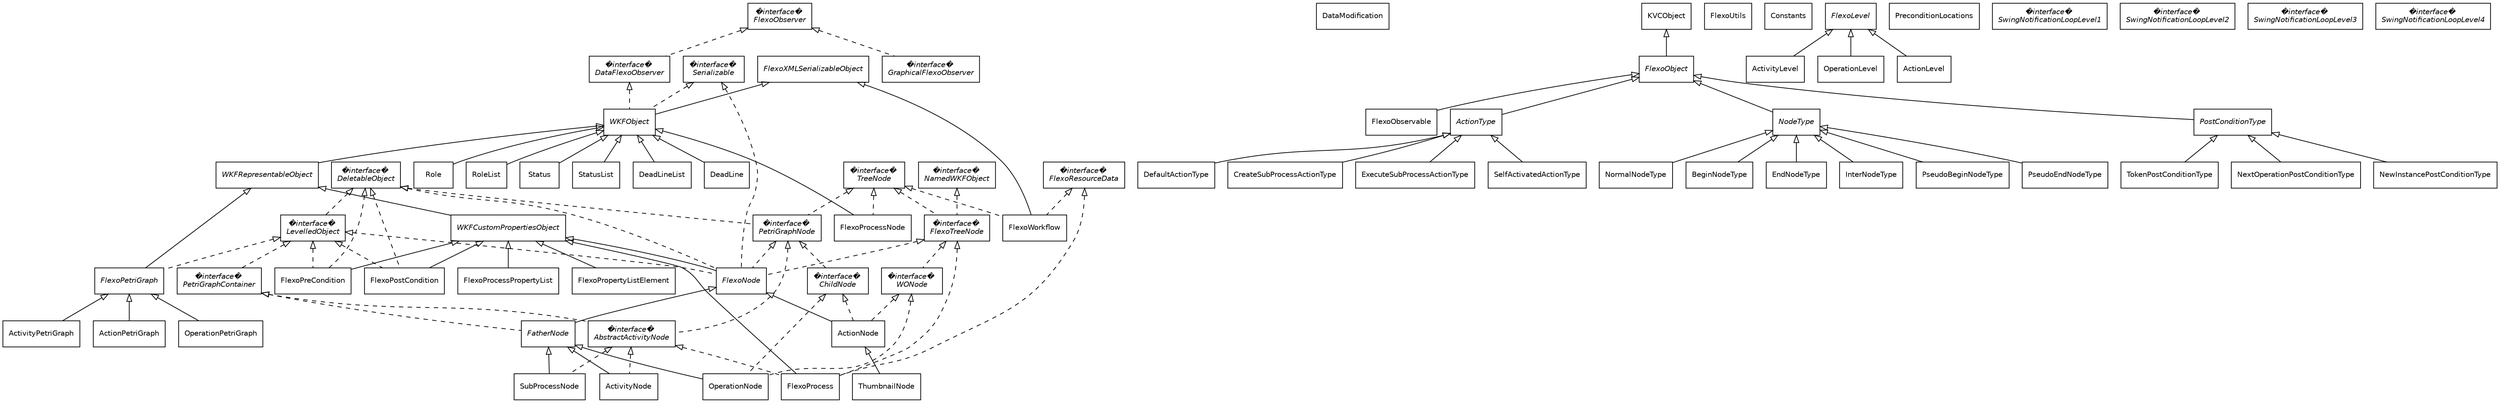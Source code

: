 #!/usr/local/bin/dot
#
# Class diagram 
# Generated by $Id: graph.dot,v 1.1 2011/05/24 01:12:34 gpolet Exp $
#

digraph G {
	edge [fontname="Helvetica",fontsize=10,labelfontname="Helvetica",labelfontsize=10];
	node [fontname="Helvetica",fontsize=10,shape=record];
	// org.openflexo.foundation.DataFlexoObserver
	c0 [label="�interface� \nDataFlexoObserver", fontname="Helvetica-Oblique", fontcolor="black", fontsize=10.0];
	// org.openflexo.foundation.FlexoObserver
	c1 [label="�interface� \nFlexoObserver", fontname="Helvetica-Oblique", fontcolor="black", fontsize=10.0];
	c1 -> c0 [dir=back,arrowtail=empty,style=dashed];	//org.openflexo.foundation.DataFlexoObserver implements org.openflexo.foundation.FlexoObserver
	// org.openflexo.foundation.DataModification
	c2 [label="DataModification", fontname="Helvetica", fontcolor="black", fontsize=10.0];
	// org.openflexo.foundation.DeletableObject
	c3 [label="�interface� \nDeletableObject", fontname="Helvetica-Oblique", fontcolor="black", fontsize=10.0];
	// org.openflexo.foundation.FlexoObject
	c4 [label="FlexoObject", fontname="Helvetica-Oblique", fontcolor="black", fontsize=10.0];
	//org.openflexo.foundation.FlexoObject extends KVCObject
	// KVCObject
	c5 [label="KVCObject", fontname="Helvetica", fontcolor="black", fontsize=10.0];
	c5 -> c4 [dir=back,arrowtail=empty];
	// org.openflexo.foundation.FlexoObservable
	c6 [label="FlexoObservable", fontname="Helvetica", fontcolor="black", fontsize=10.0];
	//org.openflexo.foundation.FlexoObservable extends org.openflexo.foundation.FlexoObject
	c4 -> c6 [dir=back,arrowtail=empty];
	// org.openflexo.foundation.FlexoUtils
	c7 [label="FlexoUtils", fontname="Helvetica", fontcolor="black", fontsize=10.0];
	// org.openflexo.foundation.FlexoXMLSerializableObject
	c8 [label="FlexoXMLSerializableObject", fontname="Helvetica-Oblique", fontcolor="black", fontsize=10.0];
	// org.openflexo.foundation.GraphicalFlexoObserver
	c9 [label="�interface� \nGraphicalFlexoObserver", fontname="Helvetica-Oblique", fontcolor="black", fontsize=10.0];
	c1 -> c9 [dir=back,arrowtail=empty,style=dashed];	//org.openflexo.foundation.GraphicalFlexoObserver implements org.openflexo.foundation.FlexoObserver
	// org.openflexo.foundation.wkf.AbstractActivityNode
	c10 [label="�interface� \nAbstractActivityNode", fontname="Helvetica-Oblique", fontcolor="black", fontsize=10.0];
	// org.openflexo.foundation.wkf.PetriGraphNode
	c11 [label="�interface� \nPetriGraphNode", fontname="Helvetica-Oblique", fontcolor="black", fontsize=10.0];
	c11 -> c10 [dir=back,arrowtail=empty,style=dashed];	//org.openflexo.foundation.wkf.AbstractActivityNode implements org.openflexo.foundation.wkf.PetriGraphNode
	// org.openflexo.foundation.wkf.PetriGraphContainer
	c12 [label="�interface� \nPetriGraphContainer", fontname="Helvetica-Oblique", fontcolor="black", fontsize=10.0];
	c12 -> c10 [dir=back,arrowtail=empty,style=dashed];	//org.openflexo.foundation.wkf.AbstractActivityNode implements org.openflexo.foundation.wkf.PetriGraphContainer
	// org.openflexo.foundation.wkf.ActionNode
	c13 [label="ActionNode", fontname="Helvetica", fontcolor="black", fontsize=10.0];
	//org.openflexo.foundation.wkf.ActionNode extends org.openflexo.foundation.wkf.FlexoNode
	// org.openflexo.foundation.wkf.FlexoNode
	c14 [label="FlexoNode", fontname="Helvetica-Oblique", fontcolor="black", fontsize=10.0];
	c14 -> c13 [dir=back,arrowtail=empty];
	// org.openflexo.foundation.wkf.ChildNode
	c15 [label="�interface� \nChildNode", fontname="Helvetica-Oblique", fontcolor="black", fontsize=10.0];
	c15 -> c13 [dir=back,arrowtail=empty,style=dashed];	//org.openflexo.foundation.wkf.ActionNode implements org.openflexo.foundation.wkf.ChildNode
	// org.openflexo.foundation.wkf.WONode
	c16 [label="�interface� \nWONode", fontname="Helvetica-Oblique", fontcolor="black", fontsize=10.0];
	c16 -> c13 [dir=back,arrowtail=empty,style=dashed];	//org.openflexo.foundation.wkf.ActionNode implements org.openflexo.foundation.wkf.WONode
	// org.openflexo.foundation.wkf.ActionPetriGraph
	c17 [label="ActionPetriGraph", fontname="Helvetica", fontcolor="black", fontsize=10.0];
	//org.openflexo.foundation.wkf.ActionPetriGraph extends org.openflexo.foundation.wkf.FlexoPetriGraph
	// org.openflexo.foundation.wkf.FlexoPetriGraph
	c18 [label="FlexoPetriGraph", fontname="Helvetica-Oblique", fontcolor="black", fontsize=10.0];
	c18 -> c17 [dir=back,arrowtail=empty];
	// org.openflexo.foundation.wkf.ActionType
	c19 [label="ActionType", fontname="Helvetica-Oblique", fontcolor="black", fontsize=10.0];
	//org.openflexo.foundation.wkf.ActionType extends org.openflexo.foundation.FlexoObject
	c4 -> c19 [dir=back,arrowtail=empty];
	// org.openflexo.foundation.wkf.ActionType.DefaultActionType
	c20 [label="DefaultActionType", fontname="Helvetica", fontcolor="black", fontsize=10.0];
	//org.openflexo.foundation.wkf.ActionType.DefaultActionType extends org.openflexo.foundation.wkf.ActionType
	c19 -> c20 [dir=back,arrowtail=empty];
	// org.openflexo.foundation.wkf.ActionType.CreateSubProcessActionType
	c21 [label="CreateSubProcessActionType", fontname="Helvetica", fontcolor="black", fontsize=10.0];
	//org.openflexo.foundation.wkf.ActionType.CreateSubProcessActionType extends org.openflexo.foundation.wkf.ActionType
	c19 -> c21 [dir=back,arrowtail=empty];
	// org.openflexo.foundation.wkf.ActionType.ExecuteSubProcessActionType
	c22 [label="ExecuteSubProcessActionType", fontname="Helvetica", fontcolor="black", fontsize=10.0];
	//org.openflexo.foundation.wkf.ActionType.ExecuteSubProcessActionType extends org.openflexo.foundation.wkf.ActionType
	c19 -> c22 [dir=back,arrowtail=empty];
	// org.openflexo.foundation.wkf.ActionType.SelfActivatedActionType
	c23 [label="SelfActivatedActionType", fontname="Helvetica", fontcolor="black", fontsize=10.0];
	//org.openflexo.foundation.wkf.ActionType.SelfActivatedActionType extends org.openflexo.foundation.wkf.ActionType
	c19 -> c23 [dir=back,arrowtail=empty];
	// org.openflexo.foundation.wkf.ActivityNode
	c24 [label="ActivityNode", fontname="Helvetica", fontcolor="black", fontsize=10.0];
	//org.openflexo.foundation.wkf.ActivityNode extends org.openflexo.foundation.wkf.FatherNode
	// org.openflexo.foundation.wkf.FatherNode
	c25 [label="FatherNode", fontname="Helvetica-Oblique", fontcolor="black", fontsize=10.0];
	c25 -> c24 [dir=back,arrowtail=empty];
	c10 -> c24 [dir=back,arrowtail=empty,style=dashed];	//org.openflexo.foundation.wkf.ActivityNode implements org.openflexo.foundation.wkf.AbstractActivityNode
	// org.openflexo.foundation.wkf.ActivityPetriGraph
	c26 [label="ActivityPetriGraph", fontname="Helvetica", fontcolor="black", fontsize=10.0];
	//org.openflexo.foundation.wkf.ActivityPetriGraph extends org.openflexo.foundation.wkf.FlexoPetriGraph
	c18 -> c26 [dir=back,arrowtail=empty];
	c11 -> c15 [dir=back,arrowtail=empty,style=dashed];	//org.openflexo.foundation.wkf.ChildNode implements org.openflexo.foundation.wkf.PetriGraphNode
	// org.openflexo.foundation.wkf.Constants
	c27 [label="Constants", fontname="Helvetica", fontcolor="black", fontsize=10.0];
	// org.openflexo.foundation.wkf.DeadLine
	c28 [label="DeadLine", fontname="Helvetica", fontcolor="black", fontsize=10.0];
	//org.openflexo.foundation.wkf.DeadLine extends org.openflexo.foundation.wkf.WKFObject
	// org.openflexo.foundation.wkf.WKFObject
	c29 [label="WKFObject", fontname="Helvetica-Oblique", fontcolor="black", fontsize=10.0];
	c29 -> c28 [dir=back,arrowtail=empty];
	// org.openflexo.foundation.wkf.DeadLineList
	c30 [label="DeadLineList", fontname="Helvetica", fontcolor="black", fontsize=10.0];
	//org.openflexo.foundation.wkf.DeadLineList extends org.openflexo.foundation.wkf.WKFObject
	c29 -> c30 [dir=back,arrowtail=empty];
	//org.openflexo.foundation.wkf.FatherNode extends org.openflexo.foundation.wkf.FlexoNode
	c14 -> c25 [dir=back,arrowtail=empty];
	c12 -> c25 [dir=back,arrowtail=empty,style=dashed];	//org.openflexo.foundation.wkf.FatherNode implements org.openflexo.foundation.wkf.PetriGraphContainer
	// org.openflexo.foundation.wkf.FlexoLevel
	c31 [label="FlexoLevel", fontname="Helvetica-Oblique", fontcolor="black", fontsize=10.0];
	// org.openflexo.foundation.wkf.FlexoLevel.ActivityLevel
	c32 [label="ActivityLevel", fontname="Helvetica", fontcolor="black", fontsize=10.0];
	//org.openflexo.foundation.wkf.FlexoLevel.ActivityLevel extends org.openflexo.foundation.wkf.FlexoLevel
	c31 -> c32 [dir=back,arrowtail=empty];
	// org.openflexo.foundation.wkf.FlexoLevel.OperationLevel
	c33 [label="OperationLevel", fontname="Helvetica", fontcolor="black", fontsize=10.0];
	//org.openflexo.foundation.wkf.FlexoLevel.OperationLevel extends org.openflexo.foundation.wkf.FlexoLevel
	c31 -> c33 [dir=back,arrowtail=empty];
	// org.openflexo.foundation.wkf.FlexoLevel.ActionLevel
	c34 [label="ActionLevel", fontname="Helvetica", fontcolor="black", fontsize=10.0];
	//org.openflexo.foundation.wkf.FlexoLevel.ActionLevel extends org.openflexo.foundation.wkf.FlexoLevel
	c31 -> c34 [dir=back,arrowtail=empty];
	//org.openflexo.foundation.wkf.FlexoNode extends org.openflexo.foundation.wkf.WKFCustomPropertiesObject
	// org.openflexo.foundation.wkf.WKFCustomPropertiesObject
	c35 [label="WKFCustomPropertiesObject", fontname="Helvetica-Oblique", fontcolor="black", fontsize=10.0];
	c35 -> c14 [dir=back,arrowtail=empty];
	c11 -> c14 [dir=back,arrowtail=empty,style=dashed];	//org.openflexo.foundation.wkf.FlexoNode implements org.openflexo.foundation.wkf.PetriGraphNode
	c3 -> c14 [dir=back,arrowtail=empty,style=dashed];	//org.openflexo.foundation.wkf.FlexoNode implements org.openflexo.foundation.DeletableObject
	// org.openflexo.foundation.wkf.LevelledObject
	c36 [label="�interface� \nLevelledObject", fontname="Helvetica-Oblique", fontcolor="black", fontsize=10.0];
	c36 -> c14 [dir=back,arrowtail=empty,style=dashed];	//org.openflexo.foundation.wkf.FlexoNode implements org.openflexo.foundation.wkf.LevelledObject
	// org.openflexo.foundation.wkf.FlexoTreeNode
	c37 [label="�interface� \nFlexoTreeNode", fontname="Helvetica-Oblique", fontcolor="black", fontsize=10.0];
	c37 -> c14 [dir=back,arrowtail=empty,style=dashed];	//org.openflexo.foundation.wkf.FlexoNode implements org.openflexo.foundation.wkf.FlexoTreeNode
	// java.io.Serializable
	c38 [label="�interface� \nSerializable", fontname="Helvetica-Oblique", fontcolor="black", fontsize=10.0];
	c38 -> c14 [dir=back,arrowtail=empty,style=dashed];	//org.openflexo.foundation.wkf.FlexoNode implements java.io.Serializable
	//org.openflexo.foundation.wkf.FlexoPetriGraph extends org.openflexo.foundation.wkf.WKFRepresentableObject
	// org.openflexo.foundation.wkf.WKFRepresentableObject
	c39 [label="WKFRepresentableObject", fontname="Helvetica-Oblique", fontcolor="black", fontsize=10.0];
	c39 -> c18 [dir=back,arrowtail=empty];
	c36 -> c18 [dir=back,arrowtail=empty,style=dashed];	//org.openflexo.foundation.wkf.FlexoPetriGraph implements org.openflexo.foundation.wkf.LevelledObject
	// org.openflexo.foundation.wkf.FlexoPostCondition
	c40 [label="FlexoPostCondition", fontname="Helvetica", fontcolor="black", fontsize=10.0];
	//org.openflexo.foundation.wkf.FlexoPostCondition extends org.openflexo.foundation.wkf.WKFCustomPropertiesObject
	c35 -> c40 [dir=back,arrowtail=empty];
	c3 -> c40 [dir=back,arrowtail=empty,style=dashed];	//org.openflexo.foundation.wkf.FlexoPostCondition implements org.openflexo.foundation.DeletableObject
	c36 -> c40 [dir=back,arrowtail=empty,style=dashed];	//org.openflexo.foundation.wkf.FlexoPostCondition implements org.openflexo.foundation.wkf.LevelledObject
	// org.openflexo.foundation.wkf.FlexoPreCondition
	c41 [label="FlexoPreCondition", fontname="Helvetica", fontcolor="black", fontsize=10.0];
	//org.openflexo.foundation.wkf.FlexoPreCondition extends org.openflexo.foundation.wkf.WKFCustomPropertiesObject
	c35 -> c41 [dir=back,arrowtail=empty];
	c3 -> c41 [dir=back,arrowtail=empty,style=dashed];	//org.openflexo.foundation.wkf.FlexoPreCondition implements org.openflexo.foundation.DeletableObject
	c36 -> c41 [dir=back,arrowtail=empty,style=dashed];	//org.openflexo.foundation.wkf.FlexoPreCondition implements org.openflexo.foundation.wkf.LevelledObject
	// org.openflexo.foundation.wkf.FlexoProcess
	c42 [label="FlexoProcess", fontname="Helvetica", fontcolor="black", fontsize=10.0];
	//org.openflexo.foundation.wkf.FlexoProcess extends org.openflexo.foundation.wkf.WKFCustomPropertiesObject
	c35 -> c42 [dir=back,arrowtail=empty];
	c10 -> c42 [dir=back,arrowtail=empty,style=dashed];	//org.openflexo.foundation.wkf.FlexoProcess implements org.openflexo.foundation.wkf.AbstractActivityNode
	// org.openflexo.foundation.rm.FlexoResourceData
	c43 [label="�interface� \nFlexoResourceData", fontname="Helvetica-Oblique", fontcolor="black", fontsize=10.0];
	c43 -> c42 [dir=back,arrowtail=empty,style=dashed];	//org.openflexo.foundation.wkf.FlexoProcess implements org.openflexo.foundation.rm.FlexoResourceData
	c37 -> c42 [dir=back,arrowtail=empty,style=dashed];	//org.openflexo.foundation.wkf.FlexoProcess implements org.openflexo.foundation.wkf.FlexoTreeNode
	// org.openflexo.foundation.wkf.FlexoProcessNode
	c44 [label="FlexoProcessNode", fontname="Helvetica", fontcolor="black", fontsize=10.0];
	//org.openflexo.foundation.wkf.FlexoProcessNode extends org.openflexo.foundation.wkf.WKFObject
	c29 -> c44 [dir=back,arrowtail=empty];
	// javax.swing.tree.TreeNode
	c45 [label="�interface� \nTreeNode", fontname="Helvetica-Oblique", fontcolor="black", fontsize=10.0];
	c45 -> c44 [dir=back,arrowtail=empty,style=dashed];	//org.openflexo.foundation.wkf.FlexoProcessNode implements javax.swing.tree.TreeNode
	// org.openflexo.foundation.wkf.FlexoProcessPropertyList
	c46 [label="FlexoProcessPropertyList", fontname="Helvetica", fontcolor="black", fontsize=10.0];
	//org.openflexo.foundation.wkf.FlexoProcessPropertyList extends org.openflexo.foundation.wkf.WKFCustomPropertiesObject
	c35 -> c46 [dir=back,arrowtail=empty];
	// org.openflexo.foundation.wkf.FlexoPropertyListElement
	c47 [label="FlexoPropertyListElement", fontname="Helvetica", fontcolor="black", fontsize=10.0];
	//org.openflexo.foundation.wkf.FlexoPropertyListElement extends org.openflexo.foundation.wkf.WKFCustomPropertiesObject
	c35 -> c47 [dir=back,arrowtail=empty];
	c45 -> c37 [dir=back,arrowtail=empty,style=dashed];	//org.openflexo.foundation.wkf.FlexoTreeNode implements javax.swing.tree.TreeNode
	// org.openflexo.foundation.wkf.NamedWKFObject
	c48 [label="�interface� \nNamedWKFObject", fontname="Helvetica-Oblique", fontcolor="black", fontsize=10.0];
	c48 -> c37 [dir=back,arrowtail=empty,style=dashed];	//org.openflexo.foundation.wkf.FlexoTreeNode implements org.openflexo.foundation.wkf.NamedWKFObject
	// org.openflexo.foundation.wkf.FlexoWorkflow
	c49 [label="FlexoWorkflow", fontname="Helvetica", fontcolor="black", fontsize=10.0];
	//org.openflexo.foundation.wkf.FlexoWorkflow extends org.openflexo.foundation.FlexoXMLSerializableObject
	c8 -> c49 [dir=back,arrowtail=empty];
	c43 -> c49 [dir=back,arrowtail=empty,style=dashed];	//org.openflexo.foundation.wkf.FlexoWorkflow implements org.openflexo.foundation.rm.FlexoResourceData
	c45 -> c49 [dir=back,arrowtail=empty,style=dashed];	//org.openflexo.foundation.wkf.FlexoWorkflow implements javax.swing.tree.TreeNode
	c3 -> c36 [dir=back,arrowtail=empty,style=dashed];	//org.openflexo.foundation.wkf.LevelledObject implements org.openflexo.foundation.DeletableObject
	// org.openflexo.foundation.wkf.NodeType
	c50 [label="NodeType", fontname="Helvetica-Oblique", fontcolor="black", fontsize=10.0];
	//org.openflexo.foundation.wkf.NodeType extends org.openflexo.foundation.FlexoObject
	c4 -> c50 [dir=back,arrowtail=empty];
	// org.openflexo.foundation.wkf.NodeType.NormalNodeType
	c51 [label="NormalNodeType", fontname="Helvetica", fontcolor="black", fontsize=10.0];
	//org.openflexo.foundation.wkf.NodeType.NormalNodeType extends org.openflexo.foundation.wkf.NodeType
	c50 -> c51 [dir=back,arrowtail=empty];
	// org.openflexo.foundation.wkf.NodeType.BeginNodeType
	c52 [label="BeginNodeType", fontname="Helvetica", fontcolor="black", fontsize=10.0];
	//org.openflexo.foundation.wkf.NodeType.BeginNodeType extends org.openflexo.foundation.wkf.NodeType
	c50 -> c52 [dir=back,arrowtail=empty];
	// org.openflexo.foundation.wkf.NodeType.EndNodeType
	c53 [label="EndNodeType", fontname="Helvetica", fontcolor="black", fontsize=10.0];
	//org.openflexo.foundation.wkf.NodeType.EndNodeType extends org.openflexo.foundation.wkf.NodeType
	c50 -> c53 [dir=back,arrowtail=empty];
	// org.openflexo.foundation.wkf.NodeType.InterNodeType
	c54 [label="InterNodeType", fontname="Helvetica", fontcolor="black", fontsize=10.0];
	//org.openflexo.foundation.wkf.NodeType.InterNodeType extends org.openflexo.foundation.wkf.NodeType
	c50 -> c54 [dir=back,arrowtail=empty];
	// org.openflexo.foundation.wkf.NodeType.PseudoBeginNodeType
	c55 [label="PseudoBeginNodeType", fontname="Helvetica", fontcolor="black", fontsize=10.0];
	//org.openflexo.foundation.wkf.NodeType.PseudoBeginNodeType extends org.openflexo.foundation.wkf.NodeType
	c50 -> c55 [dir=back,arrowtail=empty];
	// org.openflexo.foundation.wkf.NodeType.PseudoEndNodeType
	c56 [label="PseudoEndNodeType", fontname="Helvetica", fontcolor="black", fontsize=10.0];
	//org.openflexo.foundation.wkf.NodeType.PseudoEndNodeType extends org.openflexo.foundation.wkf.NodeType
	c50 -> c56 [dir=back,arrowtail=empty];
	// org.openflexo.foundation.wkf.OperationNode
	c57 [label="OperationNode", fontname="Helvetica", fontcolor="black", fontsize=10.0];
	//org.openflexo.foundation.wkf.OperationNode extends org.openflexo.foundation.wkf.FatherNode
	c25 -> c57 [dir=back,arrowtail=empty];
	c15 -> c57 [dir=back,arrowtail=empty,style=dashed];	//org.openflexo.foundation.wkf.OperationNode implements org.openflexo.foundation.wkf.ChildNode
	c16 -> c57 [dir=back,arrowtail=empty,style=dashed];	//org.openflexo.foundation.wkf.OperationNode implements org.openflexo.foundation.wkf.WONode
	// org.openflexo.foundation.wkf.OperationPetriGraph
	c58 [label="OperationPetriGraph", fontname="Helvetica", fontcolor="black", fontsize=10.0];
	//org.openflexo.foundation.wkf.OperationPetriGraph extends org.openflexo.foundation.wkf.FlexoPetriGraph
	c18 -> c58 [dir=back,arrowtail=empty];
	c36 -> c12 [dir=back,arrowtail=empty,style=dashed];	//org.openflexo.foundation.wkf.PetriGraphContainer implements org.openflexo.foundation.wkf.LevelledObject
	c45 -> c11 [dir=back,arrowtail=empty,style=dashed];	//org.openflexo.foundation.wkf.PetriGraphNode implements javax.swing.tree.TreeNode
	c3 -> c11 [dir=back,arrowtail=empty,style=dashed];	//org.openflexo.foundation.wkf.PetriGraphNode implements org.openflexo.foundation.DeletableObject
	// org.openflexo.foundation.wkf.PostConditionType
	c59 [label="PostConditionType", fontname="Helvetica-Oblique", fontcolor="black", fontsize=10.0];
	//org.openflexo.foundation.wkf.PostConditionType extends org.openflexo.foundation.FlexoObject
	c4 -> c59 [dir=back,arrowtail=empty];
	// org.openflexo.foundation.wkf.PostConditionType.TokenPostConditionType
	c60 [label="TokenPostConditionType", fontname="Helvetica", fontcolor="black", fontsize=10.0];
	//org.openflexo.foundation.wkf.PostConditionType.TokenPostConditionType extends org.openflexo.foundation.wkf.PostConditionType
	c59 -> c60 [dir=back,arrowtail=empty];
	// org.openflexo.foundation.wkf.PostConditionType.NextOperationPostConditionType
	c61 [label="NextOperationPostConditionType", fontname="Helvetica", fontcolor="black", fontsize=10.0];
	//org.openflexo.foundation.wkf.PostConditionType.NextOperationPostConditionType extends org.openflexo.foundation.wkf.PostConditionType
	c59 -> c61 [dir=back,arrowtail=empty];
	// org.openflexo.foundation.wkf.PostConditionType.NewInstancePostConditionType
	c62 [label="NewInstancePostConditionType", fontname="Helvetica", fontcolor="black", fontsize=10.0];
	//org.openflexo.foundation.wkf.PostConditionType.NewInstancePostConditionType extends org.openflexo.foundation.wkf.PostConditionType
	c59 -> c62 [dir=back,arrowtail=empty];
	// org.openflexo.foundation.wkf.PreconditionLocations
	c63 [label="PreconditionLocations", fontname="Helvetica", fontcolor="black", fontsize=10.0];
	// org.openflexo.foundation.wkf.Role
	c64 [label="Role", fontname="Helvetica", fontcolor="black", fontsize=10.0];
	//org.openflexo.foundation.wkf.Role extends org.openflexo.foundation.wkf.WKFObject
	c29 -> c64 [dir=back,arrowtail=empty];
	// org.openflexo.foundation.wkf.RoleList
	c65 [label="RoleList", fontname="Helvetica", fontcolor="black", fontsize=10.0];
	//org.openflexo.foundation.wkf.RoleList extends org.openflexo.foundation.wkf.WKFObject
	c29 -> c65 [dir=back,arrowtail=empty];
	// org.openflexo.foundation.wkf.Status
	c66 [label="Status", fontname="Helvetica", fontcolor="black", fontsize=10.0];
	//org.openflexo.foundation.wkf.Status extends org.openflexo.foundation.wkf.WKFObject
	c29 -> c66 [dir=back,arrowtail=empty];
	// org.openflexo.foundation.wkf.StatusList
	c67 [label="StatusList", fontname="Helvetica", fontcolor="black", fontsize=10.0];
	//org.openflexo.foundation.wkf.StatusList extends org.openflexo.foundation.wkf.WKFObject
	c29 -> c67 [dir=back,arrowtail=empty];
	// org.openflexo.foundation.wkf.SubProcessNode
	c68 [label="SubProcessNode", fontname="Helvetica", fontcolor="black", fontsize=10.0];
	//org.openflexo.foundation.wkf.SubProcessNode extends org.openflexo.foundation.wkf.FatherNode
	c25 -> c68 [dir=back,arrowtail=empty];
	c10 -> c68 [dir=back,arrowtail=empty,style=dashed];	//org.openflexo.foundation.wkf.SubProcessNode implements org.openflexo.foundation.wkf.AbstractActivityNode
	// org.openflexo.foundation.wkf.ThumbnailNode
	c69 [label="ThumbnailNode", fontname="Helvetica", fontcolor="black", fontsize=10.0];
	//org.openflexo.foundation.wkf.ThumbnailNode extends org.openflexo.foundation.wkf.ActionNode
	c13 -> c69 [dir=back,arrowtail=empty];
	//org.openflexo.foundation.wkf.WKFCustomPropertiesObject extends org.openflexo.foundation.wkf.WKFRepresentableObject
	c39 -> c35 [dir=back,arrowtail=empty];
	//org.openflexo.foundation.wkf.WKFObject extends org.openflexo.foundation.FlexoXMLSerializableObject
	c8 -> c29 [dir=back,arrowtail=empty];
	c0 -> c29 [dir=back,arrowtail=empty,style=dashed];	//org.openflexo.foundation.wkf.WKFObject implements org.openflexo.foundation.DataFlexoObserver
	c38 -> c29 [dir=back,arrowtail=empty,style=dashed];	//org.openflexo.foundation.wkf.WKFObject implements java.io.Serializable
	// org.openflexo.foundation.wkf.WKFObject.SwingNotificationLoopLevel1
	c70 [label="�interface� \nSwingNotificationLoopLevel1", fontname="Helvetica-Oblique", fontcolor="black", fontsize=10.0];
	// org.openflexo.foundation.wkf.WKFObject.SwingNotificationLoopLevel2
	c71 [label="�interface� \nSwingNotificationLoopLevel2", fontname="Helvetica-Oblique", fontcolor="black", fontsize=10.0];
	// org.openflexo.foundation.wkf.WKFObject.SwingNotificationLoopLevel3
	c72 [label="�interface� \nSwingNotificationLoopLevel3", fontname="Helvetica-Oblique", fontcolor="black", fontsize=10.0];
	// org.openflexo.foundation.wkf.WKFObject.SwingNotificationLoopLevel4
	c73 [label="�interface� \nSwingNotificationLoopLevel4", fontname="Helvetica-Oblique", fontcolor="black", fontsize=10.0];
	//org.openflexo.foundation.wkf.WKFRepresentableObject extends org.openflexo.foundation.wkf.WKFObject
	c29 -> c39 [dir=back,arrowtail=empty];
	c37 -> c16 [dir=back,arrowtail=empty,style=dashed];	//org.openflexo.foundation.wkf.WONode implements org.openflexo.foundation.wkf.FlexoTreeNode
}

